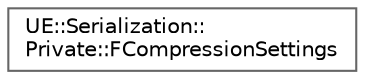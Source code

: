 digraph "Graphical Class Hierarchy"
{
 // INTERACTIVE_SVG=YES
 // LATEX_PDF_SIZE
  bgcolor="transparent";
  edge [fontname=Helvetica,fontsize=10,labelfontname=Helvetica,labelfontsize=10];
  node [fontname=Helvetica,fontsize=10,shape=box,height=0.2,width=0.4];
  rankdir="LR";
  Node0 [id="Node000000",label="UE::Serialization::\lPrivate::FCompressionSettings",height=0.2,width=0.4,color="grey40", fillcolor="white", style="filled",URL="$d9/da2/structUE_1_1Serialization_1_1Private_1_1FCompressionSettings.html",tooltip="A wrapper around the oodle compression settings used by FEditorBulkData."];
}
